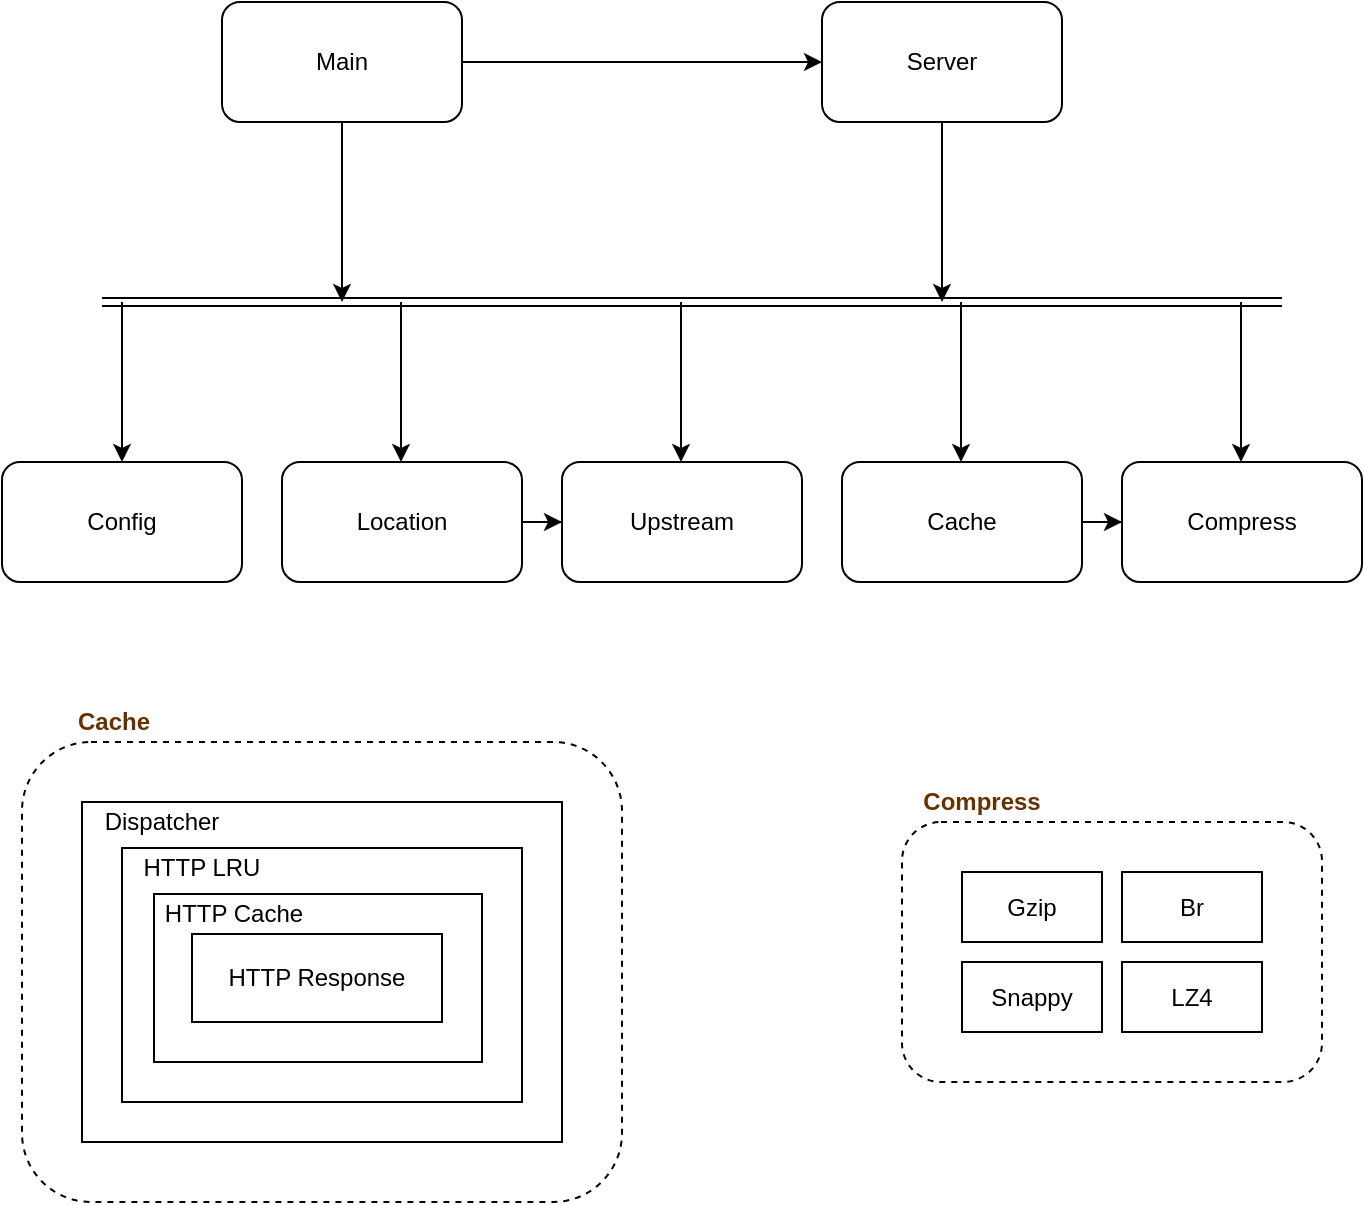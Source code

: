 <mxfile version="13.7.9" type="device"><diagram id="3YllJVyIKX4QYfRWK-ka" name="第 1 页"><mxGraphModel dx="1092" dy="846" grid="1" gridSize="10" guides="1" tooltips="1" connect="1" arrows="1" fold="1" page="1" pageScale="1" pageWidth="850" pageHeight="1100" math="0" shadow="0"><root><mxCell id="0"/><mxCell id="1" parent="0"/><mxCell id="HQdAqfo2zeIt-fK0q7RY-40" value="" style="group" parent="1" vertex="1" connectable="0"><mxGeometry x="530" y="570" width="200" height="150" as="geometry"/></mxCell><mxCell id="HQdAqfo2zeIt-fK0q7RY-37" value="" style="group" parent="HQdAqfo2zeIt-fK0q7RY-40" vertex="1" connectable="0"><mxGeometry y="30" width="200" height="120" as="geometry"/></mxCell><mxCell id="HQdAqfo2zeIt-fK0q7RY-31" value="" style="rounded=1;whiteSpace=wrap;html=1;dashed=1;" parent="HQdAqfo2zeIt-fK0q7RY-37" vertex="1"><mxGeometry x="-10" y="-10" width="210" height="130" as="geometry"/></mxCell><mxCell id="HQdAqfo2zeIt-fK0q7RY-32" value="Gzip" style="rounded=0;whiteSpace=wrap;html=1;" parent="HQdAqfo2zeIt-fK0q7RY-37" vertex="1"><mxGeometry x="20" y="15" width="70" height="35" as="geometry"/></mxCell><mxCell id="HQdAqfo2zeIt-fK0q7RY-34" value="Br" style="rounded=0;whiteSpace=wrap;html=1;" parent="HQdAqfo2zeIt-fK0q7RY-37" vertex="1"><mxGeometry x="100" y="15" width="70" height="35" as="geometry"/></mxCell><mxCell id="HQdAqfo2zeIt-fK0q7RY-35" value="Snappy" style="rounded=0;whiteSpace=wrap;html=1;" parent="HQdAqfo2zeIt-fK0q7RY-37" vertex="1"><mxGeometry x="20" y="60" width="70" height="35" as="geometry"/></mxCell><mxCell id="HQdAqfo2zeIt-fK0q7RY-36" value="LZ4" style="rounded=0;whiteSpace=wrap;html=1;" parent="HQdAqfo2zeIt-fK0q7RY-37" vertex="1"><mxGeometry x="100" y="60" width="70" height="35" as="geometry"/></mxCell><mxCell id="HQdAqfo2zeIt-fK0q7RY-38" value="&lt;font color=&quot;#663300&quot;&gt;&lt;b&gt;Compress&lt;/b&gt;&lt;/font&gt;" style="text;html=1;strokeColor=none;fillColor=none;align=center;verticalAlign=middle;whiteSpace=wrap;rounded=0;" parent="HQdAqfo2zeIt-fK0q7RY-40" vertex="1"><mxGeometry x="10" width="40" height="20" as="geometry"/></mxCell><mxCell id="HQdAqfo2zeIt-fK0q7RY-53" value="" style="group" parent="1" vertex="1" connectable="0"><mxGeometry x="80" y="530" width="300" height="250" as="geometry"/></mxCell><mxCell id="HQdAqfo2zeIt-fK0q7RY-41" value="" style="rounded=1;whiteSpace=wrap;html=1;dashed=1;" parent="HQdAqfo2zeIt-fK0q7RY-53" vertex="1"><mxGeometry y="20" width="300" height="230" as="geometry"/></mxCell><mxCell id="HQdAqfo2zeIt-fK0q7RY-42" value="&lt;font color=&quot;#663300&quot;&gt;&lt;b&gt;Cache&lt;/b&gt;&lt;/font&gt;" style="text;html=1;strokeColor=none;fillColor=none;align=center;verticalAlign=middle;whiteSpace=wrap;rounded=0;" parent="HQdAqfo2zeIt-fK0q7RY-53" vertex="1"><mxGeometry x="26" width="40" height="20" as="geometry"/></mxCell><mxCell id="HQdAqfo2zeIt-fK0q7RY-43" value="" style="rounded=0;whiteSpace=wrap;html=1;" parent="HQdAqfo2zeIt-fK0q7RY-53" vertex="1"><mxGeometry x="30" y="50" width="240" height="170" as="geometry"/></mxCell><mxCell id="HQdAqfo2zeIt-fK0q7RY-44" value="Dispatcher" style="text;html=1;strokeColor=none;fillColor=none;align=center;verticalAlign=middle;whiteSpace=wrap;rounded=0;" parent="HQdAqfo2zeIt-fK0q7RY-53" vertex="1"><mxGeometry x="30" y="50" width="80" height="20" as="geometry"/></mxCell><mxCell id="HQdAqfo2zeIt-fK0q7RY-45" value="" style="rounded=0;whiteSpace=wrap;html=1;" parent="HQdAqfo2zeIt-fK0q7RY-53" vertex="1"><mxGeometry x="50" y="73" width="200" height="127" as="geometry"/></mxCell><mxCell id="HQdAqfo2zeIt-fK0q7RY-46" value="HTTP LRU" style="text;html=1;strokeColor=none;fillColor=none;align=center;verticalAlign=middle;whiteSpace=wrap;rounded=0;" parent="HQdAqfo2zeIt-fK0q7RY-53" vertex="1"><mxGeometry x="50" y="73" width="80" height="20" as="geometry"/></mxCell><mxCell id="HQdAqfo2zeIt-fK0q7RY-47" value="" style="rounded=0;whiteSpace=wrap;html=1;" parent="HQdAqfo2zeIt-fK0q7RY-53" vertex="1"><mxGeometry x="66" y="96" width="164" height="84" as="geometry"/></mxCell><mxCell id="HQdAqfo2zeIt-fK0q7RY-48" value="HTTP Cache" style="text;html=1;strokeColor=none;fillColor=none;align=center;verticalAlign=middle;whiteSpace=wrap;rounded=0;" parent="HQdAqfo2zeIt-fK0q7RY-53" vertex="1"><mxGeometry x="66" y="96" width="80" height="20" as="geometry"/></mxCell><mxCell id="HQdAqfo2zeIt-fK0q7RY-49" value="HTTP Response" style="rounded=0;whiteSpace=wrap;html=1;" parent="HQdAqfo2zeIt-fK0q7RY-53" vertex="1"><mxGeometry x="85" y="116" width="125" height="44" as="geometry"/></mxCell><mxCell id="HQdAqfo2zeIt-fK0q7RY-55" value="Upstream" style="rounded=1;whiteSpace=wrap;html=1;" parent="1" vertex="1"><mxGeometry x="350" y="410" width="120" height="60" as="geometry"/></mxCell><mxCell id="OOTsfwkGrMHcj2Gev6M4-17" value="" style="edgeStyle=orthogonalEdgeStyle;rounded=0;orthogonalLoop=1;jettySize=auto;html=1;" edge="1" parent="1" source="HQdAqfo2zeIt-fK0q7RY-59" target="HQdAqfo2zeIt-fK0q7RY-55"><mxGeometry relative="1" as="geometry"/></mxCell><mxCell id="HQdAqfo2zeIt-fK0q7RY-59" value="Location" style="rounded=1;whiteSpace=wrap;html=1;" parent="1" vertex="1"><mxGeometry x="210" y="410" width="120" height="60" as="geometry"/></mxCell><mxCell id="OOTsfwkGrMHcj2Gev6M4-16" value="" style="edgeStyle=orthogonalEdgeStyle;rounded=0;orthogonalLoop=1;jettySize=auto;html=1;" edge="1" parent="1" source="i0gB7eQsEtA9AEH31qv3-1" target="i0gB7eQsEtA9AEH31qv3-2"><mxGeometry relative="1" as="geometry"/></mxCell><mxCell id="i0gB7eQsEtA9AEH31qv3-1" value="Cache" style="rounded=1;whiteSpace=wrap;html=1;" parent="1" vertex="1"><mxGeometry x="490" y="410" width="120" height="60" as="geometry"/></mxCell><mxCell id="i0gB7eQsEtA9AEH31qv3-2" value="Compress" style="rounded=1;whiteSpace=wrap;html=1;" parent="1" vertex="1"><mxGeometry x="630" y="410" width="120" height="60" as="geometry"/></mxCell><mxCell id="OOTsfwkGrMHcj2Gev6M4-7" style="edgeStyle=orthogonalEdgeStyle;rounded=0;orthogonalLoop=1;jettySize=auto;html=1;" edge="1" parent="1" source="i0gB7eQsEtA9AEH31qv3-3"><mxGeometry relative="1" as="geometry"><mxPoint x="540" y="330" as="targetPoint"/></mxGeometry></mxCell><mxCell id="i0gB7eQsEtA9AEH31qv3-3" value="Server" style="rounded=1;whiteSpace=wrap;html=1;" parent="1" vertex="1"><mxGeometry x="480" y="180" width="120" height="60" as="geometry"/></mxCell><mxCell id="OOTsfwkGrMHcj2Gev6M4-1" value="Config" style="rounded=1;whiteSpace=wrap;html=1;" vertex="1" parent="1"><mxGeometry x="70" y="410" width="120" height="60" as="geometry"/></mxCell><mxCell id="OOTsfwkGrMHcj2Gev6M4-3" style="edgeStyle=orthogonalEdgeStyle;rounded=0;orthogonalLoop=1;jettySize=auto;html=1;entryX=0;entryY=0.5;entryDx=0;entryDy=0;" edge="1" parent="1" source="OOTsfwkGrMHcj2Gev6M4-2" target="i0gB7eQsEtA9AEH31qv3-3"><mxGeometry relative="1" as="geometry"/></mxCell><mxCell id="OOTsfwkGrMHcj2Gev6M4-6" style="edgeStyle=orthogonalEdgeStyle;rounded=0;orthogonalLoop=1;jettySize=auto;html=1;" edge="1" parent="1" source="OOTsfwkGrMHcj2Gev6M4-2"><mxGeometry relative="1" as="geometry"><mxPoint x="240" y="330" as="targetPoint"/></mxGeometry></mxCell><mxCell id="OOTsfwkGrMHcj2Gev6M4-2" value="Main" style="rounded=1;whiteSpace=wrap;html=1;" vertex="1" parent="1"><mxGeometry x="180" y="180" width="120" height="60" as="geometry"/></mxCell><mxCell id="OOTsfwkGrMHcj2Gev6M4-5" value="" style="shape=link;html=1;" edge="1" parent="1"><mxGeometry width="100" relative="1" as="geometry"><mxPoint x="120" y="330" as="sourcePoint"/><mxPoint x="710" y="330" as="targetPoint"/></mxGeometry></mxCell><mxCell id="OOTsfwkGrMHcj2Gev6M4-9" style="edgeStyle=orthogonalEdgeStyle;rounded=0;orthogonalLoop=1;jettySize=auto;html=1;entryX=0.5;entryY=0;entryDx=0;entryDy=0;" edge="1" parent="1" target="OOTsfwkGrMHcj2Gev6M4-1"><mxGeometry relative="1" as="geometry"><mxPoint x="100" y="410" as="targetPoint"/><mxPoint x="130" y="330" as="sourcePoint"/><Array as="points"><mxPoint x="130" y="370"/><mxPoint x="130" y="370"/></Array></mxGeometry></mxCell><mxCell id="OOTsfwkGrMHcj2Gev6M4-12" style="edgeStyle=orthogonalEdgeStyle;rounded=0;orthogonalLoop=1;jettySize=auto;html=1;entryX=0.5;entryY=0;entryDx=0;entryDy=0;" edge="1" parent="1"><mxGeometry relative="1" as="geometry"><mxPoint x="269.5" y="410" as="targetPoint"/><mxPoint x="269.5" y="330" as="sourcePoint"/><Array as="points"><mxPoint x="269.5" y="370"/><mxPoint x="269.5" y="370"/></Array></mxGeometry></mxCell><mxCell id="OOTsfwkGrMHcj2Gev6M4-13" style="edgeStyle=orthogonalEdgeStyle;rounded=0;orthogonalLoop=1;jettySize=auto;html=1;entryX=0.5;entryY=0;entryDx=0;entryDy=0;" edge="1" parent="1"><mxGeometry relative="1" as="geometry"><mxPoint x="409.5" y="410" as="targetPoint"/><mxPoint x="409.5" y="330" as="sourcePoint"/><Array as="points"><mxPoint x="409.5" y="370"/><mxPoint x="409.5" y="370"/></Array></mxGeometry></mxCell><mxCell id="OOTsfwkGrMHcj2Gev6M4-14" style="edgeStyle=orthogonalEdgeStyle;rounded=0;orthogonalLoop=1;jettySize=auto;html=1;entryX=0.5;entryY=0;entryDx=0;entryDy=0;" edge="1" parent="1"><mxGeometry relative="1" as="geometry"><mxPoint x="549.5" y="410" as="targetPoint"/><mxPoint x="549.5" y="330" as="sourcePoint"/><Array as="points"><mxPoint x="549.5" y="370"/><mxPoint x="549.5" y="370"/></Array></mxGeometry></mxCell><mxCell id="OOTsfwkGrMHcj2Gev6M4-15" style="edgeStyle=orthogonalEdgeStyle;rounded=0;orthogonalLoop=1;jettySize=auto;html=1;entryX=0.5;entryY=0;entryDx=0;entryDy=0;" edge="1" parent="1"><mxGeometry relative="1" as="geometry"><mxPoint x="689.5" y="410" as="targetPoint"/><mxPoint x="689.5" y="330" as="sourcePoint"/><Array as="points"><mxPoint x="689.5" y="370"/><mxPoint x="689.5" y="370"/></Array></mxGeometry></mxCell></root></mxGraphModel></diagram></mxfile>